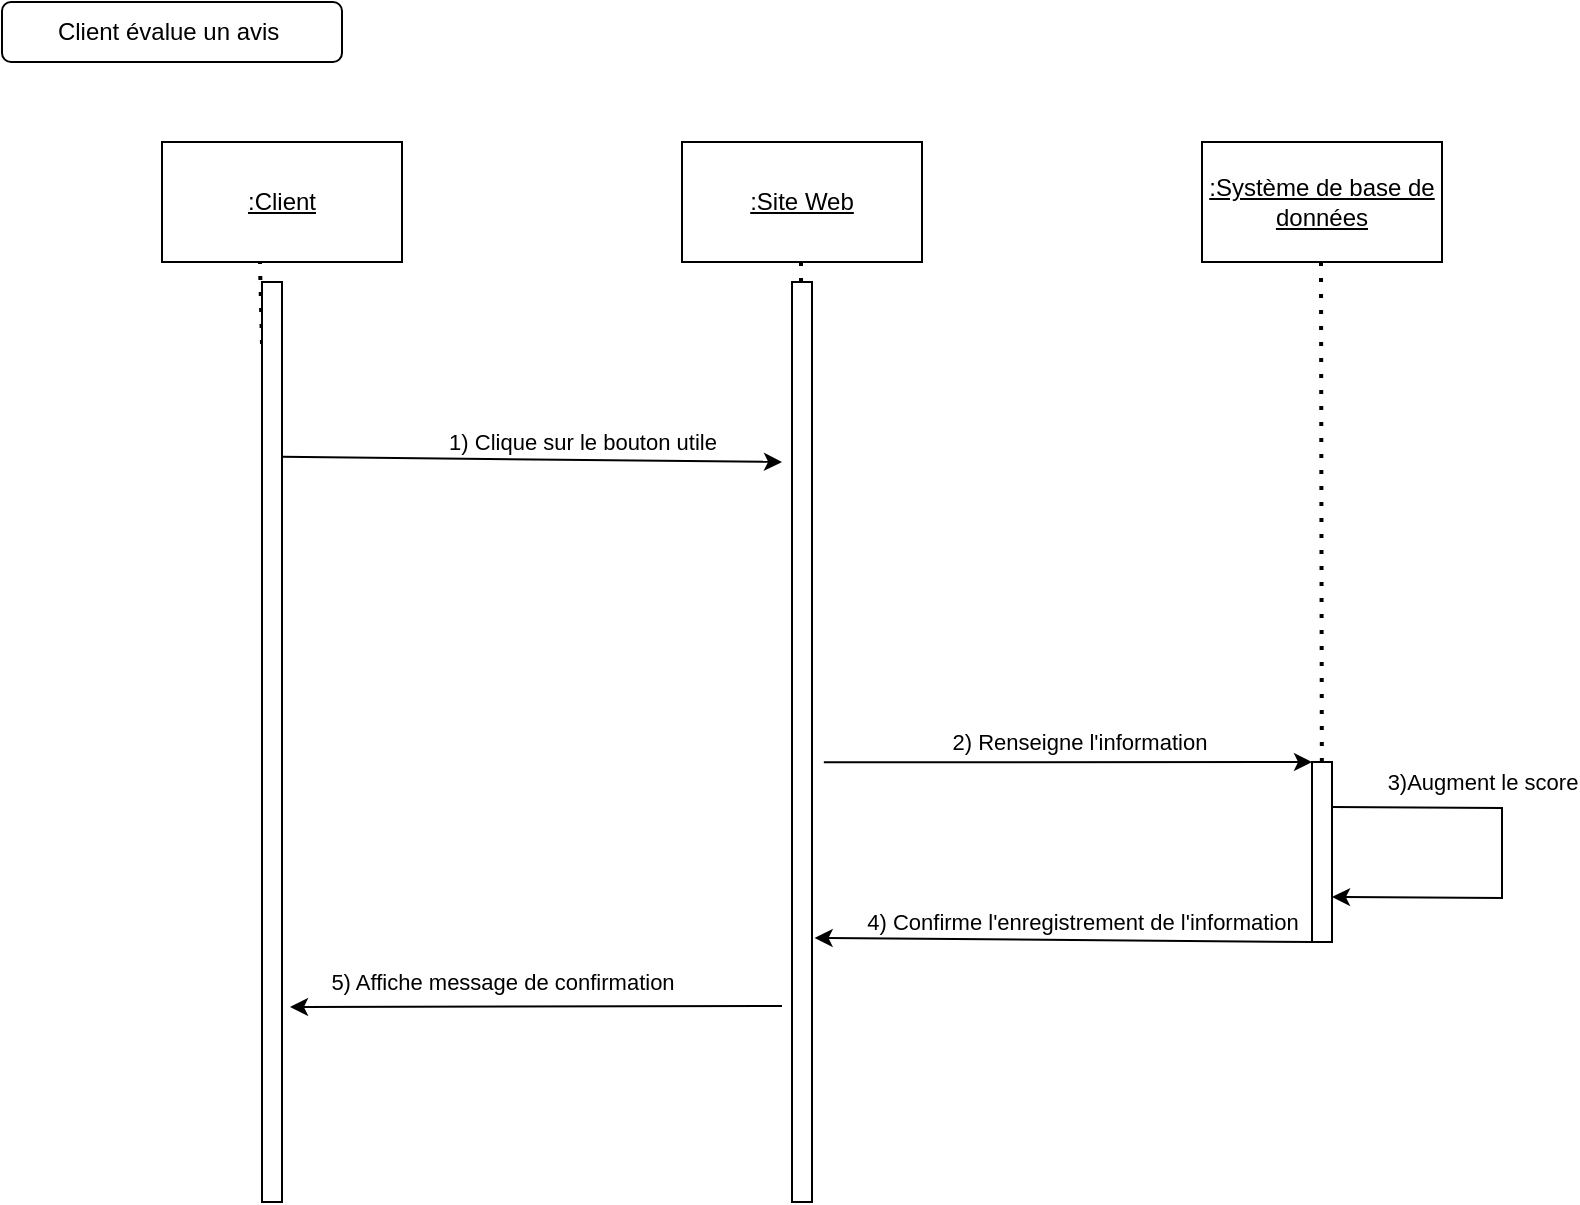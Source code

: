 <mxfile version="21.4.0" type="github">
  <diagram name="Page-1" id="wKg45fRpfDiJBT8gEYpb">
    <mxGraphModel dx="1434" dy="764" grid="1" gridSize="10" guides="1" tooltips="1" connect="1" arrows="1" fold="1" page="1" pageScale="1" pageWidth="827" pageHeight="1169" math="0" shadow="0">
      <root>
        <mxCell id="0" />
        <mxCell id="1" parent="0" />
        <mxCell id="kcGmq3ap5exatgyOf5_W-1" value="&lt;u&gt;:Client&lt;/u&gt;" style="rounded=0;whiteSpace=wrap;html=1;" vertex="1" parent="1">
          <mxGeometry x="110" y="160" width="120" height="60" as="geometry" />
        </mxCell>
        <mxCell id="kcGmq3ap5exatgyOf5_W-2" value="&lt;u&gt;:Site Web&lt;/u&gt;" style="rounded=0;whiteSpace=wrap;html=1;" vertex="1" parent="1">
          <mxGeometry x="370" y="160" width="120" height="60" as="geometry" />
        </mxCell>
        <mxCell id="kcGmq3ap5exatgyOf5_W-3" value="&lt;u&gt;:Système de base de données&lt;/u&gt;" style="rounded=0;whiteSpace=wrap;html=1;" vertex="1" parent="1">
          <mxGeometry x="630" y="160" width="120" height="60" as="geometry" />
        </mxCell>
        <mxCell id="kcGmq3ap5exatgyOf5_W-4" value="Client évalue un avis&amp;nbsp;" style="rounded=1;whiteSpace=wrap;html=1;" vertex="1" parent="1">
          <mxGeometry x="30" y="90" width="170" height="30" as="geometry" />
        </mxCell>
        <mxCell id="kcGmq3ap5exatgyOf5_W-5" value="" style="endArrow=none;dashed=1;html=1;dashPattern=1 3;strokeWidth=2;rounded=0;entryX=0.408;entryY=0.993;entryDx=0;entryDy=0;entryPerimeter=0;" edge="1" parent="1" source="kcGmq3ap5exatgyOf5_W-8" target="kcGmq3ap5exatgyOf5_W-1">
          <mxGeometry width="50" height="50" relative="1" as="geometry">
            <mxPoint x="160" y="761.429" as="sourcePoint" />
            <mxPoint x="480" y="350" as="targetPoint" />
          </mxGeometry>
        </mxCell>
        <mxCell id="kcGmq3ap5exatgyOf5_W-6" value="" style="endArrow=none;dashed=1;html=1;dashPattern=1 3;strokeWidth=2;rounded=0;entryX=0.408;entryY=0.993;entryDx=0;entryDy=0;entryPerimeter=0;" edge="1" parent="1" source="kcGmq3ap5exatgyOf5_W-10">
          <mxGeometry width="50" height="50" relative="1" as="geometry">
            <mxPoint x="430.5" y="761.429" as="sourcePoint" />
            <mxPoint x="429.5" y="220" as="targetPoint" />
          </mxGeometry>
        </mxCell>
        <mxCell id="kcGmq3ap5exatgyOf5_W-7" value="" style="endArrow=none;dashed=1;html=1;dashPattern=1 3;strokeWidth=2;rounded=0;entryX=0.408;entryY=0.993;entryDx=0;entryDy=0;entryPerimeter=0;" edge="1" parent="1" source="kcGmq3ap5exatgyOf5_W-14">
          <mxGeometry width="50" height="50" relative="1" as="geometry">
            <mxPoint x="690.5" y="761.429" as="sourcePoint" />
            <mxPoint x="689.5" y="220" as="targetPoint" />
          </mxGeometry>
        </mxCell>
        <mxCell id="kcGmq3ap5exatgyOf5_W-8" value="" style="rounded=0;whiteSpace=wrap;html=1;" vertex="1" parent="1">
          <mxGeometry x="160" y="230" width="10" height="460" as="geometry" />
        </mxCell>
        <mxCell id="kcGmq3ap5exatgyOf5_W-9" value="1) Clique sur le bouton utile" style="endArrow=classic;html=1;rounded=0;exitX=0.971;exitY=0.19;exitDx=0;exitDy=0;exitPerimeter=0;" edge="1" parent="1" source="kcGmq3ap5exatgyOf5_W-8">
          <mxGeometry x="0.2" y="9" width="50" height="50" relative="1" as="geometry">
            <mxPoint x="430" y="380" as="sourcePoint" />
            <mxPoint x="420" y="320" as="targetPoint" />
            <mxPoint as="offset" />
          </mxGeometry>
        </mxCell>
        <mxCell id="kcGmq3ap5exatgyOf5_W-10" value="" style="rounded=0;whiteSpace=wrap;html=1;" vertex="1" parent="1">
          <mxGeometry x="425" y="230" width="10" height="460" as="geometry" />
        </mxCell>
        <mxCell id="kcGmq3ap5exatgyOf5_W-14" value="" style="rounded=0;whiteSpace=wrap;html=1;" vertex="1" parent="1">
          <mxGeometry x="685" y="470" width="10" height="90" as="geometry" />
        </mxCell>
        <mxCell id="kcGmq3ap5exatgyOf5_W-15" value="2) Renseigne l&#39;information&amp;nbsp;" style="endArrow=classic;html=1;rounded=0;entryX=0;entryY=0;entryDx=0;entryDy=0;exitX=1.592;exitY=0.522;exitDx=0;exitDy=0;exitPerimeter=0;" edge="1" parent="1" source="kcGmq3ap5exatgyOf5_W-10" target="kcGmq3ap5exatgyOf5_W-14">
          <mxGeometry x="0.057" y="10" width="50" height="50" relative="1" as="geometry">
            <mxPoint x="440" y="470" as="sourcePoint" />
            <mxPoint x="510" y="420" as="targetPoint" />
            <mxPoint as="offset" />
          </mxGeometry>
        </mxCell>
        <mxCell id="kcGmq3ap5exatgyOf5_W-16" value="4) Confirme l&#39;enregistrement de l&#39;information" style="endArrow=classic;html=1;rounded=0;entryX=1.131;entryY=0.713;entryDx=0;entryDy=0;entryPerimeter=0;exitX=0;exitY=1;exitDx=0;exitDy=0;" edge="1" parent="1" source="kcGmq3ap5exatgyOf5_W-14" target="kcGmq3ap5exatgyOf5_W-10">
          <mxGeometry x="-0.075" y="-9" width="50" height="50" relative="1" as="geometry">
            <mxPoint x="460" y="470" as="sourcePoint" />
            <mxPoint x="510" y="420" as="targetPoint" />
            <mxPoint as="offset" />
          </mxGeometry>
        </mxCell>
        <mxCell id="kcGmq3ap5exatgyOf5_W-17" value="5) Affiche message de confirmation" style="endArrow=classic;html=1;rounded=0;entryX=1.4;entryY=0.788;entryDx=0;entryDy=0;entryPerimeter=0;" edge="1" parent="1" target="kcGmq3ap5exatgyOf5_W-8">
          <mxGeometry x="0.138" y="-12" width="50" height="50" relative="1" as="geometry">
            <mxPoint x="420" y="592" as="sourcePoint" />
            <mxPoint x="446" y="568" as="targetPoint" />
            <mxPoint as="offset" />
          </mxGeometry>
        </mxCell>
        <mxCell id="kcGmq3ap5exatgyOf5_W-18" value="3)Augment le score" style="endArrow=classic;html=1;rounded=0;entryX=1;entryY=0.75;entryDx=0;entryDy=0;exitX=1;exitY=0.25;exitDx=0;exitDy=0;" edge="1" parent="1" source="kcGmq3ap5exatgyOf5_W-14" target="kcGmq3ap5exatgyOf5_W-14">
          <mxGeometry x="-0.303" y="13" width="50" height="50" relative="1" as="geometry">
            <mxPoint x="390" y="420" as="sourcePoint" />
            <mxPoint x="440" y="370" as="targetPoint" />
            <Array as="points">
              <mxPoint x="780" y="493" />
              <mxPoint x="780" y="510" />
              <mxPoint x="780" y="530" />
              <mxPoint x="780" y="538" />
            </Array>
            <mxPoint as="offset" />
          </mxGeometry>
        </mxCell>
      </root>
    </mxGraphModel>
  </diagram>
</mxfile>
